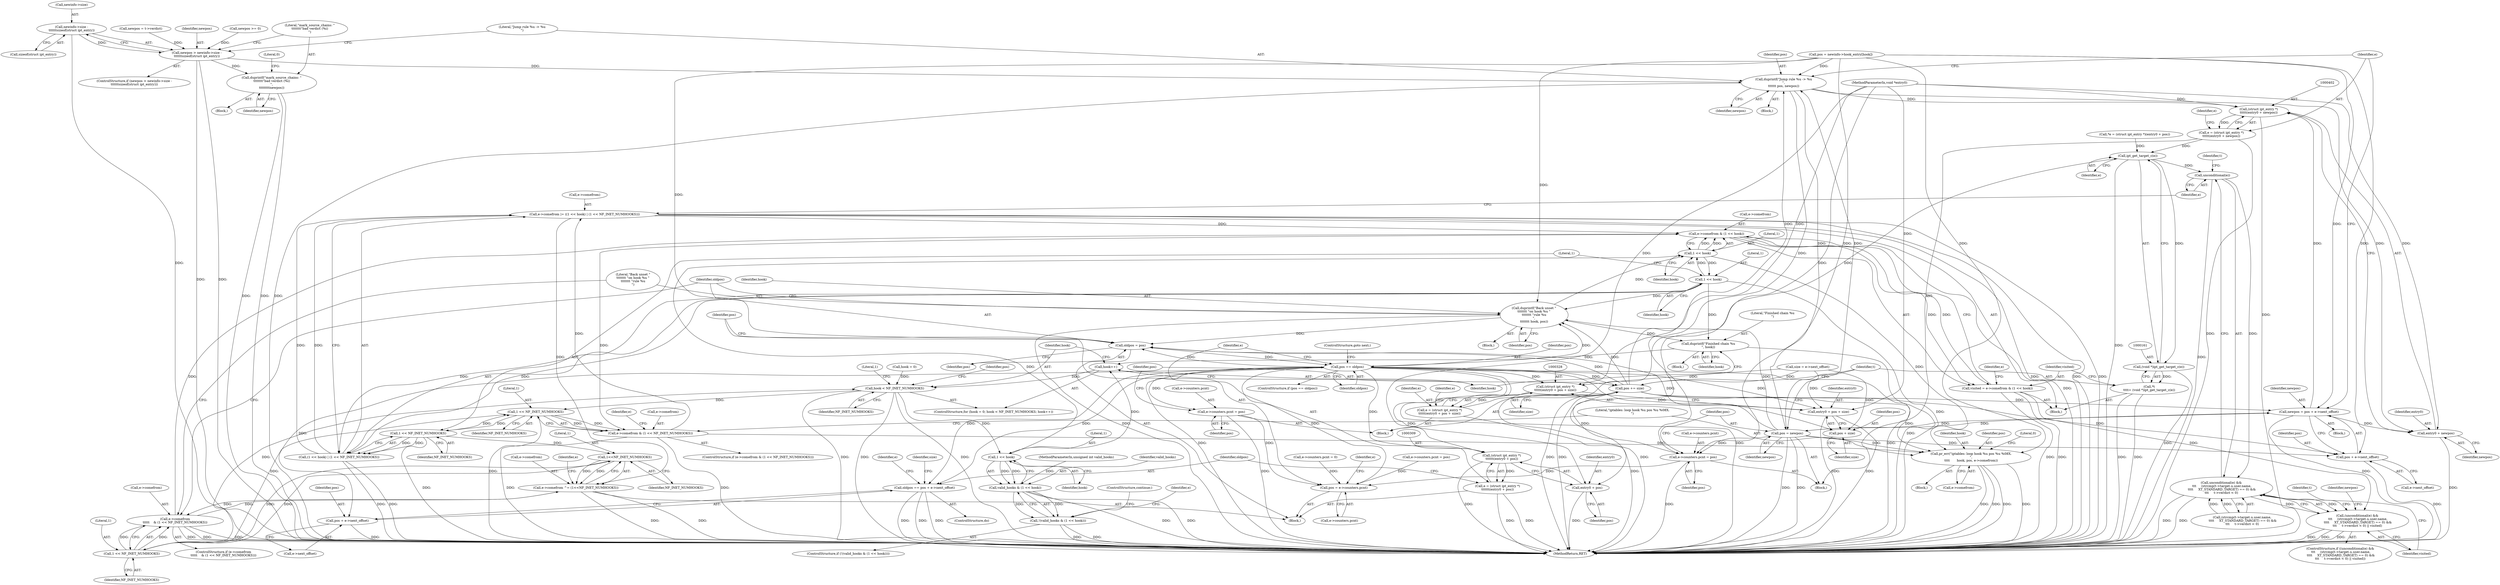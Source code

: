 digraph "0_linux_54d83fc74aa9ec72794373cb47432c5f7fb1a309_6@API" {
"1000374" [label="(Call,newinfo->size -\n\t\t\t\t\t\tsizeof(struct ipt_entry))"];
"1000372" [label="(Call,newpos > newinfo->size -\n\t\t\t\t\t\tsizeof(struct ipt_entry))"];
"1000381" [label="(Call,duprintf(\"mark_source_chains: \"\n\t\t\t\t\t\t\t\"bad verdict (%i)\n\",\n\t\t\t\t\t\t\t\tnewpos))"];
"1000386" [label="(Call,duprintf(\"Jump rule %u -> %u\n\",\n\t\t\t\t\t\t pos, newpos))"];
"1000401" [label="(Call,(struct ipt_entry *)\n\t\t\t\t\t(entry0 + newpos))"];
"1000399" [label="(Call,e = (struct ipt_entry *)\n\t\t\t\t\t(entry0 + newpos))"];
"1000162" [label="(Call,ipt_get_target_c(e))"];
"1000160" [label="(Call,(void *)ipt_get_target_c(e))"];
"1000158" [label="(Call,*t\n\t\t\t\t= (void *)ipt_get_target_c(e))"];
"1000206" [label="(Call,unconditional(e))"];
"1000205" [label="(Call,unconditional(e) &&\n \t\t\t     (strcmp(t->target.u.user.name,\n \t\t\t\t     XT_STANDARD_TARGET) == 0) &&\n\t\t\t     t->verdict < 0)"];
"1000204" [label="(Call,(unconditional(e) &&\n \t\t\t     (strcmp(t->target.u.user.name,\n \t\t\t\t     XT_STANDARD_TARGET) == 0) &&\n\t\t\t     t->verdict < 0) || visited)"];
"1000403" [label="(Call,entry0 + newpos)"];
"1000406" [label="(Call,e->counters.pcnt = pos)"];
"1000287" [label="(Call,pos = e->counters.pcnt)"];
"1000302" [label="(Call,pos == oldpos)"];
"1000280" [label="(Call,duprintf(\"Back unset \"\n\t\t\t\t\t\t\t \"on hook %u \"\n\t\t\t\t\t\t\t \"rule %u\n\",\n\t\t\t\t\t\t\t hook, pos))"];
"1000171" [label="(Call,1 << hook)"];
"1000167" [label="(Call,e->comefrom & (1 << hook))"];
"1000165" [label="(Call,visited = e->comefrom & (1 << hook))"];
"1000175" [label="(Call,e->comefrom & (1 << NF_INET_NUMHOOKS))"];
"1000183" [label="(Call,pr_err(\"iptables: loop hook %u pos %u %08X.\n\",\n\t\t\t\t       hook, pos, e->comefrom))"];
"1000192" [label="(Call,e->comefrom |= ((1 << hook) | (1 << NF_INET_NUMHOOKS)))"];
"1000264" [label="(Call,e->comefrom ^= (1<<NF_INET_NUMHOOKS))"];
"1000272" [label="(Call,e->comefrom\n\t\t\t\t\t    & (1 << NF_INET_NUMHOOKS))"];
"1000197" [label="(Call,1 << hook)"];
"1000196" [label="(Call,(1 << hook) | (1 << NF_INET_NUMHOOKS))"];
"1000417" [label="(Call,duprintf(\"Finished chain %u\n\", hook))"];
"1000121" [label="(Call,hook++)"];
"1000118" [label="(Call,hook < NF_INET_NUMHOOKS)"];
"1000144" [label="(Call,1 << hook)"];
"1000142" [label="(Call,valid_hooks & (1 << hook))"];
"1000141" [label="(Call,!(valid_hooks & (1 << hook)))"];
"1000179" [label="(Call,1 << NF_INET_NUMHOOKS)"];
"1000200" [label="(Call,1 << NF_INET_NUMHOOKS)"];
"1000268" [label="(Call,1<<NF_INET_NUMHOOKS)"];
"1000276" [label="(Call,1 << NF_INET_NUMHOOKS)"];
"1000284" [label="(Call,oldpos = pos)"];
"1000308" [label="(Call,(struct ipt_entry *)\n\t\t\t\t\t\t(entry0 + pos))"];
"1000306" [label="(Call,e = (struct ipt_entry *)\n\t\t\t\t\t\t(entry0 + pos))"];
"1000310" [label="(Call,entry0 + pos)"];
"1000313" [label="(Call,oldpos == pos + e->next_offset)"];
"1000315" [label="(Call,pos + e->next_offset)"];
"1000327" [label="(Call,(struct ipt_entry *)\n\t\t\t\t\t(entry0 + pos + size))"];
"1000325" [label="(Call,e = (struct ipt_entry *)\n\t\t\t\t\t(entry0 + pos + size))"];
"1000329" [label="(Call,entry0 + pos + size)"];
"1000331" [label="(Call,pos + size)"];
"1000334" [label="(Call,e->counters.pcnt = pos)"];
"1000341" [label="(Call,pos += size)"];
"1000392" [label="(Call,newpos = pos + e->next_offset)"];
"1000413" [label="(Call,pos = newpos)"];
"1000394" [label="(Call,pos + e->next_offset)"];
"1000204" [label="(Call,(unconditional(e) &&\n \t\t\t     (strcmp(t->target.u.user.name,\n \t\t\t\t     XT_STANDARD_TARGET) == 0) &&\n\t\t\t     t->verdict < 0) || visited)"];
"1000335" [label="(Call,e->counters.pcnt)"];
"1000393" [label="(Identifier,newpos)"];
"1000191" [label="(Literal,0)"];
"1000284" [label="(Call,oldpos = pos)"];
"1000343" [label="(Identifier,size)"];
"1000180" [label="(Literal,1)"];
"1000297" [label="(Identifier,e)"];
"1000194" [label="(Identifier,e)"];
"1000409" [label="(Identifier,e)"];
"1000198" [label="(Literal,1)"];
"1000176" [label="(Call,e->comefrom)"];
"1000316" [label="(Identifier,pos)"];
"1000146" [label="(Identifier,hook)"];
"1000337" [label="(Identifier,e)"];
"1000304" [label="(Identifier,oldpos)"];
"1000144" [label="(Call,1 << hook)"];
"1000228" [label="(Block,)"];
"1000419" [label="(Identifier,hook)"];
"1000145" [label="(Literal,1)"];
"1000347" [label="(Call,newpos = t->verdict)"];
"1000265" [label="(Call,e->comefrom)"];
"1000373" [label="(Identifier,newpos)"];
"1000181" [label="(Identifier,NF_INET_NUMHOOKS)"];
"1000387" [label="(Literal,\"Jump rule %u -> %u\n\")"];
"1000151" [label="(Identifier,e)"];
"1000126" [label="(Identifier,pos)"];
"1000119" [label="(Identifier,hook)"];
"1000340" [label="(Identifier,pos)"];
"1000375" [label="(Call,newinfo->size)"];
"1000263" [label="(Block,)"];
"1000147" [label="(ControlStructure,continue;)"];
"1000378" [label="(Call,sizeof(struct ipt_entry))"];
"1000385" [label="(Literal,0)"];
"1000278" [label="(Identifier,NF_INET_NUMHOOKS)"];
"1000206" [label="(Call,unconditional(e))"];
"1000121" [label="(Call,hook++)"];
"1000266" [label="(Identifier,e)"];
"1000313" [label="(Call,oldpos == pos + e->next_offset)"];
"1000380" [label="(Block,)"];
"1000285" [label="(Identifier,oldpos)"];
"1000133" [label="(Call,*e = (struct ipt_entry *)(entry0 + pos))"];
"1000406" [label="(Call,e->counters.pcnt = pos)"];
"1000388" [label="(Identifier,pos)"];
"1000227" [label="(Identifier,visited)"];
"1000381" [label="(Call,duprintf(\"mark_source_chains: \"\n\t\t\t\t\t\t\t\"bad verdict (%i)\n\",\n\t\t\t\t\t\t\t\tnewpos))"];
"1000311" [label="(Identifier,entry0)"];
"1000165" [label="(Call,visited = e->comefrom & (1 << hook))"];
"1000159" [label="(Identifier,t)"];
"1000239" [label="(Identifier,t)"];
"1000183" [label="(Call,pr_err(\"iptables: loop hook %u pos %u %08X.\n\",\n\t\t\t\t       hook, pos, e->comefrom))"];
"1000417" [label="(Call,duprintf(\"Finished chain %u\n\", hook))"];
"1000400" [label="(Identifier,e)"];
"1000141" [label="(Call,!(valid_hooks & (1 << hook)))"];
"1000202" [label="(Identifier,NF_INET_NUMHOOKS)"];
"1000270" [label="(Identifier,NF_INET_NUMHOOKS)"];
"1000367" [label="(Call,newpos >= 0)"];
"1000315" [label="(Call,pos + e->next_offset)"];
"1000193" [label="(Call,e->comefrom)"];
"1000414" [label="(Identifier,pos)"];
"1000289" [label="(Call,e->counters.pcnt)"];
"1000156" [label="(Block,)"];
"1000177" [label="(Identifier,e)"];
"1000314" [label="(Identifier,oldpos)"];
"1000306" [label="(Call,e = (struct ipt_entry *)\n\t\t\t\t\t\t(entry0 + pos))"];
"1000334" [label="(Call,e->counters.pcnt = pos)"];
"1000404" [label="(Identifier,entry0)"];
"1000422" [label="(MethodReturn,RET)"];
"1000407" [label="(Call,e->counters.pcnt)"];
"1000207" [label="(Identifier,e)"];
"1000382" [label="(Literal,\"mark_source_chains: \"\n\t\t\t\t\t\t\t\"bad verdict (%i)\n\")"];
"1000395" [label="(Identifier,pos)"];
"1000277" [label="(Literal,1)"];
"1000421" [label="(Literal,1)"];
"1000167" [label="(Call,e->comefrom & (1 << hook))"];
"1000345" [label="(Block,)"];
"1000333" [label="(Identifier,size)"];
"1000415" [label="(Identifier,newpos)"];
"1000199" [label="(Identifier,hook)"];
"1000192" [label="(Call,e->comefrom |= ((1 << hook) | (1 << NF_INET_NUMHOOKS)))"];
"1000396" [label="(Call,e->next_offset)"];
"1000185" [label="(Identifier,hook)"];
"1000264" [label="(Call,e->comefrom ^= (1<<NF_INET_NUMHOOKS))"];
"1000325" [label="(Call,e = (struct ipt_entry *)\n\t\t\t\t\t(entry0 + pos + size))"];
"1000120" [label="(Identifier,NF_INET_NUMHOOKS)"];
"1000403" [label="(Call,entry0 + newpos)"];
"1000320" [label="(Call,size = e->next_offset)"];
"1000283" [label="(Identifier,pos)"];
"1000332" [label="(Identifier,pos)"];
"1000208" [label="(Call,(strcmp(t->target.u.user.name,\n \t\t\t\t     XT_STANDARD_TARGET) == 0) &&\n\t\t\t     t->verdict < 0)"];
"1000329" [label="(Call,entry0 + pos + size)"];
"1000331" [label="(Call,pos + size)"];
"1000171" [label="(Call,1 << hook)"];
"1000215" [label="(Identifier,t)"];
"1000305" [label="(ControlStructure,goto next;)"];
"1000392" [label="(Call,newpos = pos + e->next_offset)"];
"1000327" [label="(Call,(struct ipt_entry *)\n\t\t\t\t\t(entry0 + pos + size))"];
"1000166" [label="(Identifier,visited)"];
"1000175" [label="(Call,e->comefrom & (1 << NF_INET_NUMHOOKS))"];
"1000174" [label="(ControlStructure,if (e->comefrom & (1 << NF_INET_NUMHOOKS)))"];
"1000196" [label="(Call,(1 << hook) | (1 << NF_INET_NUMHOOKS))"];
"1000125" [label="(Call,pos = newinfo->hook_entry[hook])"];
"1000160" [label="(Call,(void *)ipt_get_target_c(e))"];
"1000302" [label="(Call,pos == oldpos)"];
"1000342" [label="(Identifier,pos)"];
"1000182" [label="(Block,)"];
"1000412" [label="(Identifier,pos)"];
"1000303" [label="(Identifier,pos)"];
"1000122" [label="(Identifier,hook)"];
"1000279" [label="(Block,)"];
"1000179" [label="(Call,1 << NF_INET_NUMHOOKS)"];
"1000310" [label="(Call,entry0 + pos)"];
"1000280" [label="(Call,duprintf(\"Back unset \"\n\t\t\t\t\t\t\t \"on hook %u \"\n\t\t\t\t\t\t\t \"rule %u\n\",\n\t\t\t\t\t\t\t hook, pos))"];
"1000399" [label="(Call,e = (struct ipt_entry *)\n\t\t\t\t\t(entry0 + newpos))"];
"1000312" [label="(Identifier,pos)"];
"1000205" [label="(Call,unconditional(e) &&\n \t\t\t     (strcmp(t->target.u.user.name,\n \t\t\t\t     XT_STANDARD_TARGET) == 0) &&\n\t\t\t     t->verdict < 0)"];
"1000383" [label="(Identifier,newpos)"];
"1000330" [label="(Identifier,entry0)"];
"1000281" [label="(Literal,\"Back unset \"\n\t\t\t\t\t\t\t \"on hook %u \"\n\t\t\t\t\t\t\t \"rule %u\n\")"];
"1000401" [label="(Call,(struct ipt_entry *)\n\t\t\t\t\t(entry0 + newpos))"];
"1000405" [label="(Identifier,newpos)"];
"1000110" [label="(MethodParameterIn,unsigned int valid_hooks)"];
"1000187" [label="(Call,e->comefrom)"];
"1000162" [label="(Call,ipt_get_target_c(e))"];
"1000148" [label="(Call,e->counters.pcnt = pos)"];
"1000184" [label="(Literal,\"iptables: loop hook %u pos %u %08X.\n\")"];
"1000142" [label="(Call,valid_hooks & (1 << hook))"];
"1000288" [label="(Identifier,pos)"];
"1000374" [label="(Call,newinfo->size -\n\t\t\t\t\t\tsizeof(struct ipt_entry))"];
"1000341" [label="(Call,pos += size)"];
"1000301" [label="(ControlStructure,if (pos == oldpos))"];
"1000307" [label="(Identifier,e)"];
"1000115" [label="(Call,hook = 0)"];
"1000143" [label="(Identifier,valid_hooks)"];
"1000321" [label="(Identifier,size)"];
"1000282" [label="(Identifier,hook)"];
"1000391" [label="(Block,)"];
"1000294" [label="(Call,e->counters.pcnt = 0)"];
"1000268" [label="(Call,1<<NF_INET_NUMHOOKS)"];
"1000418" [label="(Literal,\"Finished chain %u\n\")"];
"1000186" [label="(Identifier,pos)"];
"1000274" [label="(Identifier,e)"];
"1000197" [label="(Call,1 << hook)"];
"1000348" [label="(Identifier,newpos)"];
"1000273" [label="(Call,e->comefrom)"];
"1000203" [label="(ControlStructure,if ((unconditional(e) &&\n \t\t\t     (strcmp(t->target.u.user.name,\n \t\t\t\t     XT_STANDARD_TARGET) == 0) &&\n\t\t\t     t->verdict < 0) || visited))"];
"1000286" [label="(Identifier,pos)"];
"1000413" [label="(Call,pos = newpos)"];
"1000262" [label="(ControlStructure,do)"];
"1000163" [label="(Identifier,e)"];
"1000201" [label="(Literal,1)"];
"1000394" [label="(Call,pos + e->next_offset)"];
"1000173" [label="(Identifier,hook)"];
"1000372" [label="(Call,newpos > newinfo->size -\n\t\t\t\t\t\tsizeof(struct ipt_entry))"];
"1000123" [label="(Block,)"];
"1000272" [label="(Call,e->comefrom\n\t\t\t\t\t    & (1 << NF_INET_NUMHOOKS))"];
"1000271" [label="(ControlStructure,if (e->comefrom\n\t\t\t\t\t    & (1 << NF_INET_NUMHOOKS)))"];
"1000269" [label="(Literal,1)"];
"1000114" [label="(ControlStructure,for (hook = 0; hook < NF_INET_NUMHOOKS; hook++))"];
"1000287" [label="(Call,pos = e->counters.pcnt)"];
"1000158" [label="(Call,*t\n\t\t\t\t= (void *)ipt_get_target_c(e))"];
"1000200" [label="(Call,1 << NF_INET_NUMHOOKS)"];
"1000317" [label="(Call,e->next_offset)"];
"1000370" [label="(Block,)"];
"1000371" [label="(ControlStructure,if (newpos > newinfo->size -\n\t\t\t\t\t\tsizeof(struct ipt_entry)))"];
"1000389" [label="(Identifier,newpos)"];
"1000308" [label="(Call,(struct ipt_entry *)\n\t\t\t\t\t\t(entry0 + pos))"];
"1000386" [label="(Call,duprintf(\"Jump rule %u -> %u\n\",\n\t\t\t\t\t\t pos, newpos))"];
"1000140" [label="(ControlStructure,if (!(valid_hooks & (1 << hook))))"];
"1000276" [label="(Call,1 << NF_INET_NUMHOOKS)"];
"1000168" [label="(Call,e->comefrom)"];
"1000111" [label="(MethodParameterIn,void *entry0)"];
"1000172" [label="(Literal,1)"];
"1000118" [label="(Call,hook < NF_INET_NUMHOOKS)"];
"1000326" [label="(Identifier,e)"];
"1000374" -> "1000372"  [label="AST: "];
"1000374" -> "1000378"  [label="CFG: "];
"1000375" -> "1000374"  [label="AST: "];
"1000378" -> "1000374"  [label="AST: "];
"1000372" -> "1000374"  [label="CFG: "];
"1000374" -> "1000422"  [label="DDG: "];
"1000374" -> "1000372"  [label="DDG: "];
"1000372" -> "1000371"  [label="AST: "];
"1000373" -> "1000372"  [label="AST: "];
"1000382" -> "1000372"  [label="CFG: "];
"1000387" -> "1000372"  [label="CFG: "];
"1000372" -> "1000422"  [label="DDG: "];
"1000372" -> "1000422"  [label="DDG: "];
"1000367" -> "1000372"  [label="DDG: "];
"1000347" -> "1000372"  [label="DDG: "];
"1000372" -> "1000381"  [label="DDG: "];
"1000372" -> "1000386"  [label="DDG: "];
"1000381" -> "1000380"  [label="AST: "];
"1000381" -> "1000383"  [label="CFG: "];
"1000382" -> "1000381"  [label="AST: "];
"1000383" -> "1000381"  [label="AST: "];
"1000385" -> "1000381"  [label="CFG: "];
"1000381" -> "1000422"  [label="DDG: "];
"1000381" -> "1000422"  [label="DDG: "];
"1000386" -> "1000370"  [label="AST: "];
"1000386" -> "1000389"  [label="CFG: "];
"1000387" -> "1000386"  [label="AST: "];
"1000388" -> "1000386"  [label="AST: "];
"1000389" -> "1000386"  [label="AST: "];
"1000400" -> "1000386"  [label="CFG: "];
"1000386" -> "1000422"  [label="DDG: "];
"1000413" -> "1000386"  [label="DDG: "];
"1000341" -> "1000386"  [label="DDG: "];
"1000125" -> "1000386"  [label="DDG: "];
"1000386" -> "1000401"  [label="DDG: "];
"1000386" -> "1000403"  [label="DDG: "];
"1000386" -> "1000406"  [label="DDG: "];
"1000386" -> "1000413"  [label="DDG: "];
"1000401" -> "1000399"  [label="AST: "];
"1000401" -> "1000403"  [label="CFG: "];
"1000402" -> "1000401"  [label="AST: "];
"1000403" -> "1000401"  [label="AST: "];
"1000399" -> "1000401"  [label="CFG: "];
"1000401" -> "1000422"  [label="DDG: "];
"1000401" -> "1000399"  [label="DDG: "];
"1000111" -> "1000401"  [label="DDG: "];
"1000392" -> "1000401"  [label="DDG: "];
"1000399" -> "1000345"  [label="AST: "];
"1000400" -> "1000399"  [label="AST: "];
"1000409" -> "1000399"  [label="CFG: "];
"1000399" -> "1000422"  [label="DDG: "];
"1000399" -> "1000162"  [label="DDG: "];
"1000162" -> "1000160"  [label="AST: "];
"1000162" -> "1000163"  [label="CFG: "];
"1000163" -> "1000162"  [label="AST: "];
"1000160" -> "1000162"  [label="CFG: "];
"1000162" -> "1000422"  [label="DDG: "];
"1000162" -> "1000160"  [label="DDG: "];
"1000325" -> "1000162"  [label="DDG: "];
"1000133" -> "1000162"  [label="DDG: "];
"1000162" -> "1000206"  [label="DDG: "];
"1000160" -> "1000158"  [label="AST: "];
"1000161" -> "1000160"  [label="AST: "];
"1000158" -> "1000160"  [label="CFG: "];
"1000160" -> "1000422"  [label="DDG: "];
"1000160" -> "1000158"  [label="DDG: "];
"1000158" -> "1000156"  [label="AST: "];
"1000159" -> "1000158"  [label="AST: "];
"1000166" -> "1000158"  [label="CFG: "];
"1000158" -> "1000422"  [label="DDG: "];
"1000158" -> "1000422"  [label="DDG: "];
"1000206" -> "1000205"  [label="AST: "];
"1000206" -> "1000207"  [label="CFG: "];
"1000207" -> "1000206"  [label="AST: "];
"1000215" -> "1000206"  [label="CFG: "];
"1000205" -> "1000206"  [label="CFG: "];
"1000206" -> "1000422"  [label="DDG: "];
"1000206" -> "1000205"  [label="DDG: "];
"1000205" -> "1000204"  [label="AST: "];
"1000205" -> "1000208"  [label="CFG: "];
"1000208" -> "1000205"  [label="AST: "];
"1000227" -> "1000205"  [label="CFG: "];
"1000204" -> "1000205"  [label="CFG: "];
"1000205" -> "1000422"  [label="DDG: "];
"1000205" -> "1000422"  [label="DDG: "];
"1000205" -> "1000204"  [label="DDG: "];
"1000205" -> "1000204"  [label="DDG: "];
"1000208" -> "1000205"  [label="DDG: "];
"1000208" -> "1000205"  [label="DDG: "];
"1000204" -> "1000203"  [label="AST: "];
"1000204" -> "1000227"  [label="CFG: "];
"1000227" -> "1000204"  [label="AST: "];
"1000239" -> "1000204"  [label="CFG: "];
"1000348" -> "1000204"  [label="CFG: "];
"1000204" -> "1000422"  [label="DDG: "];
"1000204" -> "1000422"  [label="DDG: "];
"1000204" -> "1000422"  [label="DDG: "];
"1000165" -> "1000204"  [label="DDG: "];
"1000403" -> "1000405"  [label="CFG: "];
"1000404" -> "1000403"  [label="AST: "];
"1000405" -> "1000403"  [label="AST: "];
"1000403" -> "1000422"  [label="DDG: "];
"1000111" -> "1000403"  [label="DDG: "];
"1000392" -> "1000403"  [label="DDG: "];
"1000406" -> "1000345"  [label="AST: "];
"1000406" -> "1000412"  [label="CFG: "];
"1000407" -> "1000406"  [label="AST: "];
"1000412" -> "1000406"  [label="AST: "];
"1000414" -> "1000406"  [label="CFG: "];
"1000406" -> "1000422"  [label="DDG: "];
"1000406" -> "1000287"  [label="DDG: "];
"1000413" -> "1000406"  [label="DDG: "];
"1000341" -> "1000406"  [label="DDG: "];
"1000125" -> "1000406"  [label="DDG: "];
"1000287" -> "1000263"  [label="AST: "];
"1000287" -> "1000289"  [label="CFG: "];
"1000288" -> "1000287"  [label="AST: "];
"1000289" -> "1000287"  [label="AST: "];
"1000297" -> "1000287"  [label="CFG: "];
"1000148" -> "1000287"  [label="DDG: "];
"1000294" -> "1000287"  [label="DDG: "];
"1000334" -> "1000287"  [label="DDG: "];
"1000287" -> "1000302"  [label="DDG: "];
"1000302" -> "1000301"  [label="AST: "];
"1000302" -> "1000304"  [label="CFG: "];
"1000303" -> "1000302"  [label="AST: "];
"1000304" -> "1000302"  [label="AST: "];
"1000305" -> "1000302"  [label="CFG: "];
"1000307" -> "1000302"  [label="CFG: "];
"1000302" -> "1000422"  [label="DDG: "];
"1000302" -> "1000422"  [label="DDG: "];
"1000302" -> "1000422"  [label="DDG: "];
"1000302" -> "1000280"  [label="DDG: "];
"1000302" -> "1000284"  [label="DDG: "];
"1000284" -> "1000302"  [label="DDG: "];
"1000302" -> "1000308"  [label="DDG: "];
"1000302" -> "1000310"  [label="DDG: "];
"1000302" -> "1000313"  [label="DDG: "];
"1000302" -> "1000313"  [label="DDG: "];
"1000302" -> "1000315"  [label="DDG: "];
"1000302" -> "1000327"  [label="DDG: "];
"1000302" -> "1000329"  [label="DDG: "];
"1000302" -> "1000331"  [label="DDG: "];
"1000302" -> "1000334"  [label="DDG: "];
"1000302" -> "1000341"  [label="DDG: "];
"1000280" -> "1000279"  [label="AST: "];
"1000280" -> "1000283"  [label="CFG: "];
"1000281" -> "1000280"  [label="AST: "];
"1000282" -> "1000280"  [label="AST: "];
"1000283" -> "1000280"  [label="AST: "];
"1000285" -> "1000280"  [label="CFG: "];
"1000280" -> "1000422"  [label="DDG: "];
"1000280" -> "1000171"  [label="DDG: "];
"1000197" -> "1000280"  [label="DDG: "];
"1000413" -> "1000280"  [label="DDG: "];
"1000341" -> "1000280"  [label="DDG: "];
"1000125" -> "1000280"  [label="DDG: "];
"1000280" -> "1000284"  [label="DDG: "];
"1000280" -> "1000417"  [label="DDG: "];
"1000171" -> "1000167"  [label="AST: "];
"1000171" -> "1000173"  [label="CFG: "];
"1000172" -> "1000171"  [label="AST: "];
"1000173" -> "1000171"  [label="AST: "];
"1000167" -> "1000171"  [label="CFG: "];
"1000171" -> "1000167"  [label="DDG: "];
"1000171" -> "1000167"  [label="DDG: "];
"1000197" -> "1000171"  [label="DDG: "];
"1000144" -> "1000171"  [label="DDG: "];
"1000171" -> "1000183"  [label="DDG: "];
"1000171" -> "1000197"  [label="DDG: "];
"1000167" -> "1000165"  [label="AST: "];
"1000168" -> "1000167"  [label="AST: "];
"1000165" -> "1000167"  [label="CFG: "];
"1000167" -> "1000422"  [label="DDG: "];
"1000167" -> "1000165"  [label="DDG: "];
"1000167" -> "1000165"  [label="DDG: "];
"1000272" -> "1000167"  [label="DDG: "];
"1000192" -> "1000167"  [label="DDG: "];
"1000167" -> "1000175"  [label="DDG: "];
"1000165" -> "1000156"  [label="AST: "];
"1000166" -> "1000165"  [label="AST: "];
"1000177" -> "1000165"  [label="CFG: "];
"1000165" -> "1000422"  [label="DDG: "];
"1000165" -> "1000422"  [label="DDG: "];
"1000175" -> "1000174"  [label="AST: "];
"1000175" -> "1000179"  [label="CFG: "];
"1000176" -> "1000175"  [label="AST: "];
"1000179" -> "1000175"  [label="AST: "];
"1000184" -> "1000175"  [label="CFG: "];
"1000194" -> "1000175"  [label="CFG: "];
"1000175" -> "1000422"  [label="DDG: "];
"1000175" -> "1000422"  [label="DDG: "];
"1000179" -> "1000175"  [label="DDG: "];
"1000179" -> "1000175"  [label="DDG: "];
"1000175" -> "1000183"  [label="DDG: "];
"1000175" -> "1000192"  [label="DDG: "];
"1000183" -> "1000182"  [label="AST: "];
"1000183" -> "1000187"  [label="CFG: "];
"1000184" -> "1000183"  [label="AST: "];
"1000185" -> "1000183"  [label="AST: "];
"1000186" -> "1000183"  [label="AST: "];
"1000187" -> "1000183"  [label="AST: "];
"1000191" -> "1000183"  [label="CFG: "];
"1000183" -> "1000422"  [label="DDG: "];
"1000183" -> "1000422"  [label="DDG: "];
"1000183" -> "1000422"  [label="DDG: "];
"1000183" -> "1000422"  [label="DDG: "];
"1000413" -> "1000183"  [label="DDG: "];
"1000341" -> "1000183"  [label="DDG: "];
"1000125" -> "1000183"  [label="DDG: "];
"1000192" -> "1000156"  [label="AST: "];
"1000192" -> "1000196"  [label="CFG: "];
"1000193" -> "1000192"  [label="AST: "];
"1000196" -> "1000192"  [label="AST: "];
"1000207" -> "1000192"  [label="CFG: "];
"1000192" -> "1000422"  [label="DDG: "];
"1000192" -> "1000422"  [label="DDG: "];
"1000192" -> "1000422"  [label="DDG: "];
"1000196" -> "1000192"  [label="DDG: "];
"1000196" -> "1000192"  [label="DDG: "];
"1000192" -> "1000264"  [label="DDG: "];
"1000264" -> "1000263"  [label="AST: "];
"1000264" -> "1000268"  [label="CFG: "];
"1000265" -> "1000264"  [label="AST: "];
"1000268" -> "1000264"  [label="AST: "];
"1000274" -> "1000264"  [label="CFG: "];
"1000264" -> "1000422"  [label="DDG: "];
"1000264" -> "1000422"  [label="DDG: "];
"1000272" -> "1000264"  [label="DDG: "];
"1000268" -> "1000264"  [label="DDG: "];
"1000268" -> "1000264"  [label="DDG: "];
"1000264" -> "1000272"  [label="DDG: "];
"1000272" -> "1000271"  [label="AST: "];
"1000272" -> "1000276"  [label="CFG: "];
"1000273" -> "1000272"  [label="AST: "];
"1000276" -> "1000272"  [label="AST: "];
"1000281" -> "1000272"  [label="CFG: "];
"1000285" -> "1000272"  [label="CFG: "];
"1000272" -> "1000422"  [label="DDG: "];
"1000272" -> "1000422"  [label="DDG: "];
"1000272" -> "1000422"  [label="DDG: "];
"1000276" -> "1000272"  [label="DDG: "];
"1000276" -> "1000272"  [label="DDG: "];
"1000197" -> "1000196"  [label="AST: "];
"1000197" -> "1000199"  [label="CFG: "];
"1000198" -> "1000197"  [label="AST: "];
"1000199" -> "1000197"  [label="AST: "];
"1000201" -> "1000197"  [label="CFG: "];
"1000197" -> "1000422"  [label="DDG: "];
"1000197" -> "1000196"  [label="DDG: "];
"1000197" -> "1000196"  [label="DDG: "];
"1000197" -> "1000417"  [label="DDG: "];
"1000196" -> "1000200"  [label="CFG: "];
"1000200" -> "1000196"  [label="AST: "];
"1000196" -> "1000422"  [label="DDG: "];
"1000196" -> "1000422"  [label="DDG: "];
"1000200" -> "1000196"  [label="DDG: "];
"1000200" -> "1000196"  [label="DDG: "];
"1000417" -> "1000123"  [label="AST: "];
"1000417" -> "1000419"  [label="CFG: "];
"1000418" -> "1000417"  [label="AST: "];
"1000419" -> "1000417"  [label="AST: "];
"1000122" -> "1000417"  [label="CFG: "];
"1000417" -> "1000422"  [label="DDG: "];
"1000417" -> "1000121"  [label="DDG: "];
"1000121" -> "1000114"  [label="AST: "];
"1000121" -> "1000122"  [label="CFG: "];
"1000122" -> "1000121"  [label="AST: "];
"1000119" -> "1000121"  [label="CFG: "];
"1000121" -> "1000118"  [label="DDG: "];
"1000144" -> "1000121"  [label="DDG: "];
"1000118" -> "1000114"  [label="AST: "];
"1000118" -> "1000120"  [label="CFG: "];
"1000119" -> "1000118"  [label="AST: "];
"1000120" -> "1000118"  [label="AST: "];
"1000126" -> "1000118"  [label="CFG: "];
"1000421" -> "1000118"  [label="CFG: "];
"1000118" -> "1000422"  [label="DDG: "];
"1000118" -> "1000422"  [label="DDG: "];
"1000118" -> "1000422"  [label="DDG: "];
"1000115" -> "1000118"  [label="DDG: "];
"1000276" -> "1000118"  [label="DDG: "];
"1000118" -> "1000144"  [label="DDG: "];
"1000118" -> "1000179"  [label="DDG: "];
"1000144" -> "1000142"  [label="AST: "];
"1000144" -> "1000146"  [label="CFG: "];
"1000145" -> "1000144"  [label="AST: "];
"1000146" -> "1000144"  [label="AST: "];
"1000142" -> "1000144"  [label="CFG: "];
"1000144" -> "1000142"  [label="DDG: "];
"1000144" -> "1000142"  [label="DDG: "];
"1000142" -> "1000141"  [label="AST: "];
"1000143" -> "1000142"  [label="AST: "];
"1000141" -> "1000142"  [label="CFG: "];
"1000142" -> "1000422"  [label="DDG: "];
"1000142" -> "1000422"  [label="DDG: "];
"1000142" -> "1000141"  [label="DDG: "];
"1000142" -> "1000141"  [label="DDG: "];
"1000110" -> "1000142"  [label="DDG: "];
"1000141" -> "1000140"  [label="AST: "];
"1000147" -> "1000141"  [label="CFG: "];
"1000151" -> "1000141"  [label="CFG: "];
"1000141" -> "1000422"  [label="DDG: "];
"1000141" -> "1000422"  [label="DDG: "];
"1000179" -> "1000181"  [label="CFG: "];
"1000180" -> "1000179"  [label="AST: "];
"1000181" -> "1000179"  [label="AST: "];
"1000179" -> "1000422"  [label="DDG: "];
"1000276" -> "1000179"  [label="DDG: "];
"1000200" -> "1000179"  [label="DDG: "];
"1000179" -> "1000200"  [label="DDG: "];
"1000200" -> "1000202"  [label="CFG: "];
"1000201" -> "1000200"  [label="AST: "];
"1000202" -> "1000200"  [label="AST: "];
"1000200" -> "1000422"  [label="DDG: "];
"1000200" -> "1000268"  [label="DDG: "];
"1000268" -> "1000270"  [label="CFG: "];
"1000269" -> "1000268"  [label="AST: "];
"1000270" -> "1000268"  [label="AST: "];
"1000276" -> "1000268"  [label="DDG: "];
"1000268" -> "1000276"  [label="DDG: "];
"1000276" -> "1000278"  [label="CFG: "];
"1000277" -> "1000276"  [label="AST: "];
"1000278" -> "1000276"  [label="AST: "];
"1000284" -> "1000263"  [label="AST: "];
"1000284" -> "1000286"  [label="CFG: "];
"1000285" -> "1000284"  [label="AST: "];
"1000286" -> "1000284"  [label="AST: "];
"1000288" -> "1000284"  [label="CFG: "];
"1000413" -> "1000284"  [label="DDG: "];
"1000341" -> "1000284"  [label="DDG: "];
"1000125" -> "1000284"  [label="DDG: "];
"1000308" -> "1000306"  [label="AST: "];
"1000308" -> "1000310"  [label="CFG: "];
"1000309" -> "1000308"  [label="AST: "];
"1000310" -> "1000308"  [label="AST: "];
"1000306" -> "1000308"  [label="CFG: "];
"1000308" -> "1000422"  [label="DDG: "];
"1000308" -> "1000306"  [label="DDG: "];
"1000111" -> "1000308"  [label="DDG: "];
"1000306" -> "1000263"  [label="AST: "];
"1000307" -> "1000306"  [label="AST: "];
"1000314" -> "1000306"  [label="CFG: "];
"1000306" -> "1000422"  [label="DDG: "];
"1000306" -> "1000422"  [label="DDG: "];
"1000310" -> "1000312"  [label="CFG: "];
"1000311" -> "1000310"  [label="AST: "];
"1000312" -> "1000310"  [label="AST: "];
"1000310" -> "1000422"  [label="DDG: "];
"1000111" -> "1000310"  [label="DDG: "];
"1000313" -> "1000262"  [label="AST: "];
"1000313" -> "1000315"  [label="CFG: "];
"1000314" -> "1000313"  [label="AST: "];
"1000315" -> "1000313"  [label="AST: "];
"1000266" -> "1000313"  [label="CFG: "];
"1000321" -> "1000313"  [label="CFG: "];
"1000313" -> "1000422"  [label="DDG: "];
"1000313" -> "1000422"  [label="DDG: "];
"1000313" -> "1000422"  [label="DDG: "];
"1000315" -> "1000317"  [label="CFG: "];
"1000316" -> "1000315"  [label="AST: "];
"1000317" -> "1000315"  [label="AST: "];
"1000315" -> "1000422"  [label="DDG: "];
"1000327" -> "1000325"  [label="AST: "];
"1000327" -> "1000329"  [label="CFG: "];
"1000328" -> "1000327"  [label="AST: "];
"1000329" -> "1000327"  [label="AST: "];
"1000325" -> "1000327"  [label="CFG: "];
"1000327" -> "1000422"  [label="DDG: "];
"1000327" -> "1000325"  [label="DDG: "];
"1000111" -> "1000327"  [label="DDG: "];
"1000320" -> "1000327"  [label="DDG: "];
"1000325" -> "1000228"  [label="AST: "];
"1000326" -> "1000325"  [label="AST: "];
"1000337" -> "1000325"  [label="CFG: "];
"1000325" -> "1000422"  [label="DDG: "];
"1000329" -> "1000331"  [label="CFG: "];
"1000330" -> "1000329"  [label="AST: "];
"1000331" -> "1000329"  [label="AST: "];
"1000329" -> "1000422"  [label="DDG: "];
"1000329" -> "1000422"  [label="DDG: "];
"1000111" -> "1000329"  [label="DDG: "];
"1000320" -> "1000329"  [label="DDG: "];
"1000331" -> "1000333"  [label="CFG: "];
"1000332" -> "1000331"  [label="AST: "];
"1000333" -> "1000331"  [label="AST: "];
"1000320" -> "1000331"  [label="DDG: "];
"1000334" -> "1000228"  [label="AST: "];
"1000334" -> "1000340"  [label="CFG: "];
"1000335" -> "1000334"  [label="AST: "];
"1000340" -> "1000334"  [label="AST: "];
"1000342" -> "1000334"  [label="CFG: "];
"1000334" -> "1000422"  [label="DDG: "];
"1000341" -> "1000228"  [label="AST: "];
"1000341" -> "1000343"  [label="CFG: "];
"1000342" -> "1000341"  [label="AST: "];
"1000343" -> "1000341"  [label="AST: "];
"1000159" -> "1000341"  [label="CFG: "];
"1000341" -> "1000422"  [label="DDG: "];
"1000341" -> "1000422"  [label="DDG: "];
"1000320" -> "1000341"  [label="DDG: "];
"1000341" -> "1000392"  [label="DDG: "];
"1000341" -> "1000394"  [label="DDG: "];
"1000392" -> "1000391"  [label="AST: "];
"1000392" -> "1000394"  [label="CFG: "];
"1000393" -> "1000392"  [label="AST: "];
"1000394" -> "1000392"  [label="AST: "];
"1000400" -> "1000392"  [label="CFG: "];
"1000392" -> "1000422"  [label="DDG: "];
"1000413" -> "1000392"  [label="DDG: "];
"1000125" -> "1000392"  [label="DDG: "];
"1000392" -> "1000413"  [label="DDG: "];
"1000413" -> "1000345"  [label="AST: "];
"1000413" -> "1000415"  [label="CFG: "];
"1000414" -> "1000413"  [label="AST: "];
"1000415" -> "1000413"  [label="AST: "];
"1000159" -> "1000413"  [label="CFG: "];
"1000413" -> "1000422"  [label="DDG: "];
"1000413" -> "1000422"  [label="DDG: "];
"1000413" -> "1000394"  [label="DDG: "];
"1000394" -> "1000396"  [label="CFG: "];
"1000395" -> "1000394"  [label="AST: "];
"1000396" -> "1000394"  [label="AST: "];
"1000394" -> "1000422"  [label="DDG: "];
"1000125" -> "1000394"  [label="DDG: "];
}
